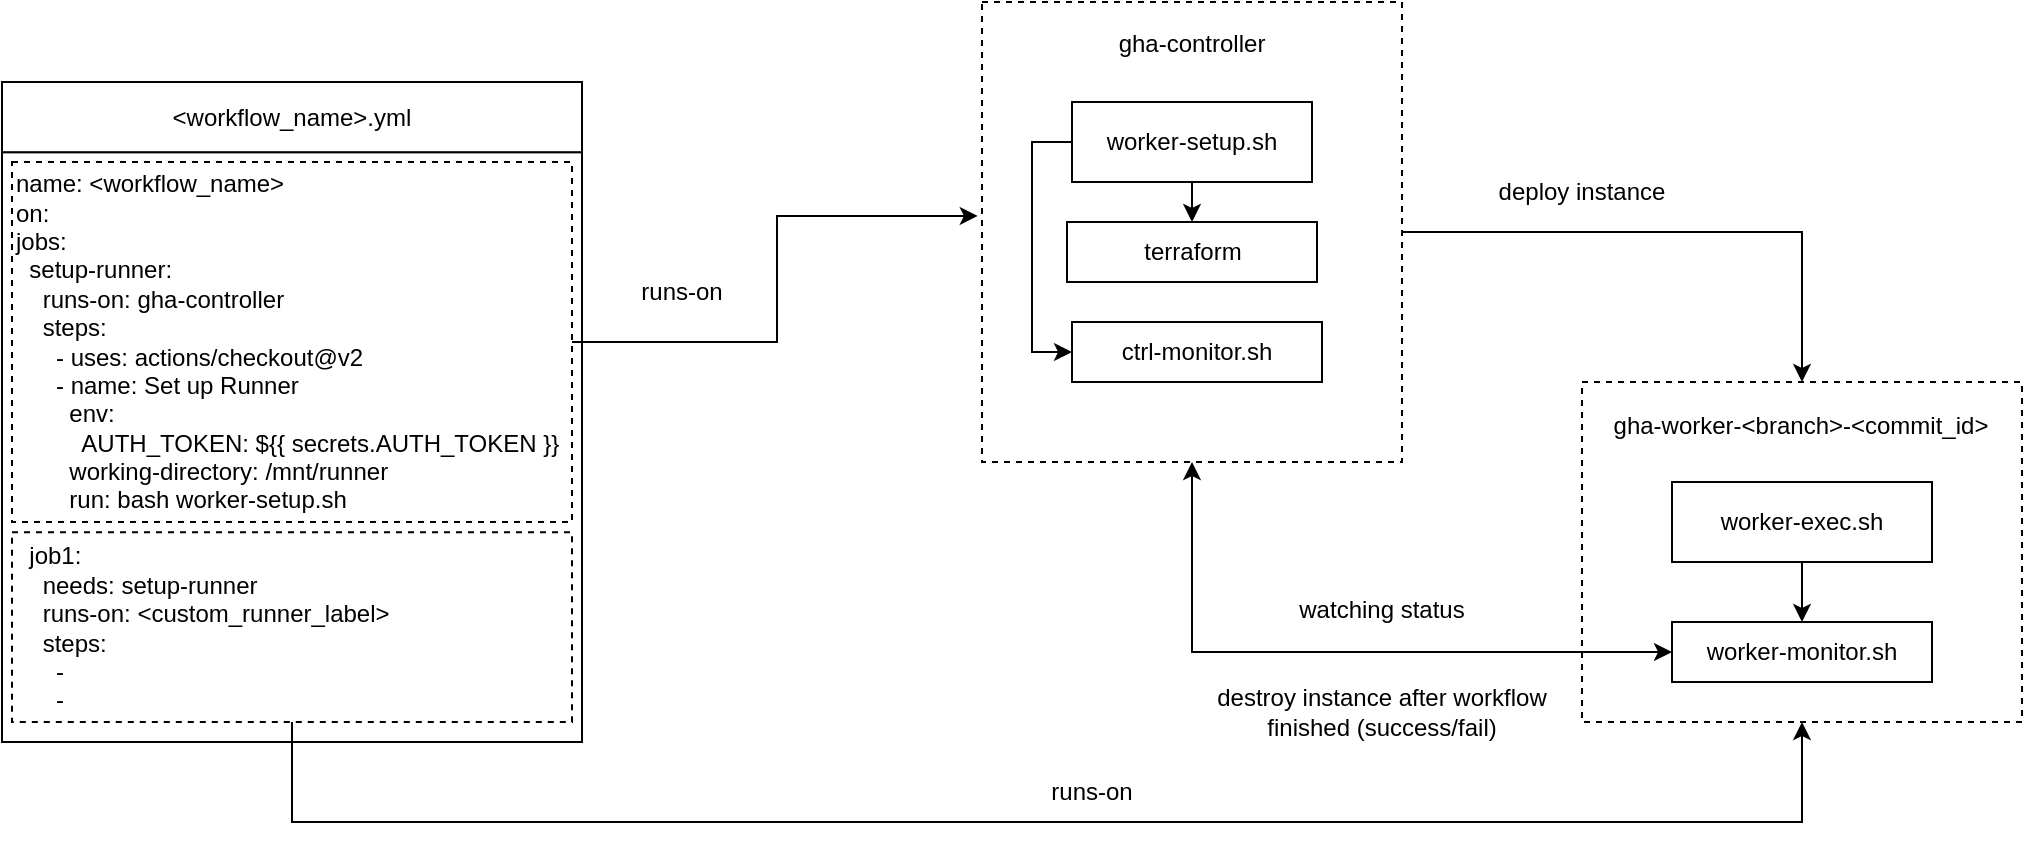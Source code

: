 <mxfile version="20.0.4" type="github">
  <diagram id="Dr4oT2GfeiCM5rTbQ34-" name="Page-1">
    <mxGraphModel dx="1422" dy="832" grid="1" gridSize="10" guides="1" tooltips="1" connect="1" arrows="1" fold="1" page="1" pageScale="1" pageWidth="1169" pageHeight="827" math="0" shadow="0">
      <root>
        <mxCell id="0" />
        <mxCell id="1" parent="0" />
        <mxCell id="vPZo3bM_ZeZklGqJIQfb-26" value="" style="group" parent="1" vertex="1" connectable="0">
          <mxGeometry x="40" y="80" width="290" height="330" as="geometry" />
        </mxCell>
        <mxCell id="vPZo3bM_ZeZklGqJIQfb-1" value="" style="rounded=0;whiteSpace=wrap;html=1;align=left;" parent="vPZo3bM_ZeZklGqJIQfb-26" vertex="1">
          <mxGeometry y="35.1" width="290" height="294.9" as="geometry" />
        </mxCell>
        <mxCell id="vPZo3bM_ZeZklGqJIQfb-2" value="&amp;lt;workflow_name&amp;gt;.yml" style="rounded=0;whiteSpace=wrap;html=1;" parent="vPZo3bM_ZeZklGqJIQfb-26" vertex="1">
          <mxGeometry width="290" height="35.1" as="geometry" />
        </mxCell>
        <mxCell id="vPZo3bM_ZeZklGqJIQfb-23" value="&lt;div&gt;name: &amp;lt;workflow_name&amp;gt;&lt;/div&gt;&lt;div&gt;on:&amp;nbsp;&lt;/div&gt;&lt;div&gt;jobs:&lt;/div&gt;&lt;div&gt;&amp;nbsp; setup-runner:&lt;/div&gt;&lt;div&gt;&amp;nbsp; &amp;nbsp; runs-on: gha-controller&lt;/div&gt;&lt;div&gt;&amp;nbsp; &amp;nbsp; steps:&lt;/div&gt;&lt;div&gt;&amp;nbsp; &amp;nbsp; &amp;nbsp; - uses: actions/checkout@v2&lt;/div&gt;&lt;div&gt;&amp;nbsp; &amp;nbsp; &amp;nbsp; - name: Set up Runner&lt;/div&gt;&lt;div&gt;&amp;nbsp; &amp;nbsp; &amp;nbsp; &amp;nbsp; env:&lt;/div&gt;&lt;div&gt;&amp;nbsp; &amp;nbsp; &amp;nbsp; &amp;nbsp; &amp;nbsp; AUTH_TOKEN: ${{ secrets.AUTH_TOKEN }}&lt;/div&gt;&lt;div&gt;&amp;nbsp; &amp;nbsp; &amp;nbsp; &amp;nbsp; working-directory: /mnt/runner&lt;/div&gt;&lt;div&gt;&amp;nbsp; &amp;nbsp; &amp;nbsp; &amp;nbsp; run: bash worker-setup.sh&lt;/div&gt;" style="rounded=0;whiteSpace=wrap;html=1;dashed=1;align=left;" parent="vPZo3bM_ZeZklGqJIQfb-26" vertex="1">
          <mxGeometry x="5" y="40" width="280" height="180" as="geometry" />
        </mxCell>
        <mxCell id="vPZo3bM_ZeZklGqJIQfb-25" value="&lt;div&gt;&amp;nbsp; job1:&lt;/div&gt;&lt;div&gt;&amp;nbsp; &amp;nbsp; needs: setup-runner&lt;/div&gt;&lt;div&gt;&amp;nbsp; &amp;nbsp; runs-on: &amp;lt;custom_runner_label&amp;gt;&lt;/div&gt;&lt;div&gt;&amp;nbsp; &amp;nbsp; steps:&lt;/div&gt;&lt;div&gt;&amp;nbsp; &amp;nbsp; &amp;nbsp; -&lt;/div&gt;&lt;div&gt;&amp;nbsp; &amp;nbsp; &amp;nbsp; -&lt;/div&gt;" style="rounded=0;whiteSpace=wrap;html=1;dashed=1;align=left;" parent="vPZo3bM_ZeZklGqJIQfb-26" vertex="1">
          <mxGeometry x="5" y="225.1" width="280" height="94.9" as="geometry" />
        </mxCell>
        <mxCell id="vPZo3bM_ZeZklGqJIQfb-30" value="" style="group" parent="1" vertex="1" connectable="0">
          <mxGeometry x="830" y="230" width="220" height="170" as="geometry" />
        </mxCell>
        <mxCell id="vPZo3bM_ZeZklGqJIQfb-14" value="" style="rounded=0;whiteSpace=wrap;html=1;dashed=1;" parent="vPZo3bM_ZeZklGqJIQfb-30" vertex="1">
          <mxGeometry width="220" height="170" as="geometry" />
        </mxCell>
        <mxCell id="vPZo3bM_ZeZklGqJIQfb-9" value="worker-exec.sh" style="rounded=0;whiteSpace=wrap;html=1;" parent="vPZo3bM_ZeZklGqJIQfb-30" vertex="1">
          <mxGeometry x="45" y="50" width="130" height="40" as="geometry" />
        </mxCell>
        <mxCell id="vPZo3bM_ZeZklGqJIQfb-13" style="edgeStyle=orthogonalEdgeStyle;rounded=0;orthogonalLoop=1;jettySize=auto;html=1;exitX=0.5;exitY=1;exitDx=0;exitDy=0;entryX=0.5;entryY=0;entryDx=0;entryDy=0;" parent="vPZo3bM_ZeZklGqJIQfb-30" source="vPZo3bM_ZeZklGqJIQfb-9" target="vPZo3bM_ZeZklGqJIQfb-10" edge="1">
          <mxGeometry relative="1" as="geometry">
            <mxPoint x="110" y="100" as="targetPoint" />
          </mxGeometry>
        </mxCell>
        <mxCell id="vPZo3bM_ZeZklGqJIQfb-8" value="gha-worker-&amp;lt;branch&amp;gt;-&amp;lt;commit_id&amp;gt;" style="text;html=1;strokeColor=none;fillColor=none;align=center;verticalAlign=middle;whiteSpace=wrap;rounded=0;dashed=1;" parent="vPZo3bM_ZeZklGqJIQfb-30" vertex="1">
          <mxGeometry x="4.4" y="10" width="211.2" height="24" as="geometry" />
        </mxCell>
        <mxCell id="vPZo3bM_ZeZklGqJIQfb-10" value="worker-monitor.sh" style="rounded=0;whiteSpace=wrap;html=1;" parent="vPZo3bM_ZeZklGqJIQfb-30" vertex="1">
          <mxGeometry x="45" y="120" width="130" height="30" as="geometry" />
        </mxCell>
        <mxCell id="vPZo3bM_ZeZklGqJIQfb-31" style="edgeStyle=orthogonalEdgeStyle;rounded=0;orthogonalLoop=1;jettySize=auto;html=1;exitX=1;exitY=0.5;exitDx=0;exitDy=0;entryX=-0.01;entryY=0.465;entryDx=0;entryDy=0;entryPerimeter=0;" parent="1" source="vPZo3bM_ZeZklGqJIQfb-23" target="vPZo3bM_ZeZklGqJIQfb-19" edge="1">
          <mxGeometry relative="1" as="geometry" />
        </mxCell>
        <mxCell id="vPZo3bM_ZeZklGqJIQfb-32" style="edgeStyle=orthogonalEdgeStyle;rounded=0;orthogonalLoop=1;jettySize=auto;html=1;exitX=1;exitY=0.5;exitDx=0;exitDy=0;entryX=0.5;entryY=0;entryDx=0;entryDy=0;" parent="1" source="vPZo3bM_ZeZklGqJIQfb-19" target="vPZo3bM_ZeZklGqJIQfb-14" edge="1">
          <mxGeometry relative="1" as="geometry" />
        </mxCell>
        <mxCell id="vPZo3bM_ZeZklGqJIQfb-33" style="edgeStyle=orthogonalEdgeStyle;rounded=0;orthogonalLoop=1;jettySize=auto;html=1;exitX=0;exitY=0.5;exitDx=0;exitDy=0;entryX=0.5;entryY=1;entryDx=0;entryDy=0;startArrow=classic;startFill=1;" parent="1" source="vPZo3bM_ZeZklGqJIQfb-10" target="vPZo3bM_ZeZklGqJIQfb-19" edge="1">
          <mxGeometry relative="1" as="geometry" />
        </mxCell>
        <mxCell id="vPZo3bM_ZeZklGqJIQfb-35" style="edgeStyle=orthogonalEdgeStyle;rounded=0;orthogonalLoop=1;jettySize=auto;html=1;exitX=0.5;exitY=1;exitDx=0;exitDy=0;entryX=0.5;entryY=1;entryDx=0;entryDy=0;startArrow=none;startFill=0;" parent="1" source="vPZo3bM_ZeZklGqJIQfb-25" target="vPZo3bM_ZeZklGqJIQfb-14" edge="1">
          <mxGeometry relative="1" as="geometry">
            <Array as="points">
              <mxPoint x="185" y="450" />
              <mxPoint x="940" y="450" />
            </Array>
          </mxGeometry>
        </mxCell>
        <mxCell id="vPZo3bM_ZeZklGqJIQfb-36" value="runs-on" style="text;html=1;strokeColor=none;fillColor=none;align=center;verticalAlign=middle;whiteSpace=wrap;rounded=0;dashed=1;" parent="1" vertex="1">
          <mxGeometry x="350" y="170" width="60" height="30" as="geometry" />
        </mxCell>
        <mxCell id="vPZo3bM_ZeZklGqJIQfb-37" value="deploy instance" style="text;html=1;strokeColor=none;fillColor=none;align=center;verticalAlign=middle;whiteSpace=wrap;rounded=0;dashed=1;" parent="1" vertex="1">
          <mxGeometry x="770" y="120" width="120" height="30" as="geometry" />
        </mxCell>
        <mxCell id="vPZo3bM_ZeZklGqJIQfb-38" value="watching status" style="text;html=1;strokeColor=none;fillColor=none;align=center;verticalAlign=middle;whiteSpace=wrap;rounded=0;dashed=1;" parent="1" vertex="1">
          <mxGeometry x="665" y="329" width="130" height="30" as="geometry" />
        </mxCell>
        <mxCell id="vPZo3bM_ZeZklGqJIQfb-39" value="runs-on" style="text;html=1;strokeColor=none;fillColor=none;align=center;verticalAlign=middle;whiteSpace=wrap;rounded=0;dashed=1;" parent="1" vertex="1">
          <mxGeometry x="555" y="420" width="60" height="30" as="geometry" />
        </mxCell>
        <mxCell id="vPZo3bM_ZeZklGqJIQfb-40" value="destroy instance after workflow finished (success/fail)" style="text;html=1;strokeColor=none;fillColor=none;align=center;verticalAlign=middle;whiteSpace=wrap;rounded=0;dashed=1;" parent="1" vertex="1">
          <mxGeometry x="640" y="380" width="180" height="30" as="geometry" />
        </mxCell>
        <mxCell id="vPZo3bM_ZeZklGqJIQfb-19" value="" style="rounded=0;whiteSpace=wrap;html=1;dashed=1;" parent="1" vertex="1">
          <mxGeometry x="530" y="40" width="210" height="230" as="geometry" />
        </mxCell>
        <mxCell id="vPZo3bM_ZeZklGqJIQfb-20" value="gha-controller" style="text;html=1;strokeColor=none;fillColor=none;align=center;verticalAlign=middle;whiteSpace=wrap;rounded=0;dashed=1;" parent="1" vertex="1">
          <mxGeometry x="534.2" y="48.5" width="201.6" height="25.5" as="geometry" />
        </mxCell>
        <mxCell id="vPZo3bM_ZeZklGqJIQfb-11" value="ctrl-monitor.sh" style="rounded=0;whiteSpace=wrap;html=1;" parent="1" vertex="1">
          <mxGeometry x="575" y="200" width="125" height="30" as="geometry" />
        </mxCell>
        <mxCell id="nOf2b7K_pToqmO9BPsJ7-2" style="edgeStyle=orthogonalEdgeStyle;rounded=0;orthogonalLoop=1;jettySize=auto;html=1;exitX=0.5;exitY=1;exitDx=0;exitDy=0;entryX=0.5;entryY=0;entryDx=0;entryDy=0;" edge="1" parent="1" source="vPZo3bM_ZeZklGqJIQfb-5" target="nOf2b7K_pToqmO9BPsJ7-1">
          <mxGeometry relative="1" as="geometry" />
        </mxCell>
        <mxCell id="nOf2b7K_pToqmO9BPsJ7-3" style="edgeStyle=orthogonalEdgeStyle;rounded=0;orthogonalLoop=1;jettySize=auto;html=1;exitX=0;exitY=0.5;exitDx=0;exitDy=0;entryX=0;entryY=0.5;entryDx=0;entryDy=0;" edge="1" parent="1" source="vPZo3bM_ZeZklGqJIQfb-5" target="vPZo3bM_ZeZklGqJIQfb-11">
          <mxGeometry relative="1" as="geometry" />
        </mxCell>
        <mxCell id="vPZo3bM_ZeZklGqJIQfb-5" value="worker-setup.sh" style="rounded=0;whiteSpace=wrap;html=1;" parent="1" vertex="1">
          <mxGeometry x="575" y="90" width="120" height="40" as="geometry" />
        </mxCell>
        <mxCell id="nOf2b7K_pToqmO9BPsJ7-1" value="terraform" style="rounded=0;whiteSpace=wrap;html=1;" vertex="1" parent="1">
          <mxGeometry x="572.5" y="150" width="125" height="30" as="geometry" />
        </mxCell>
      </root>
    </mxGraphModel>
  </diagram>
</mxfile>
